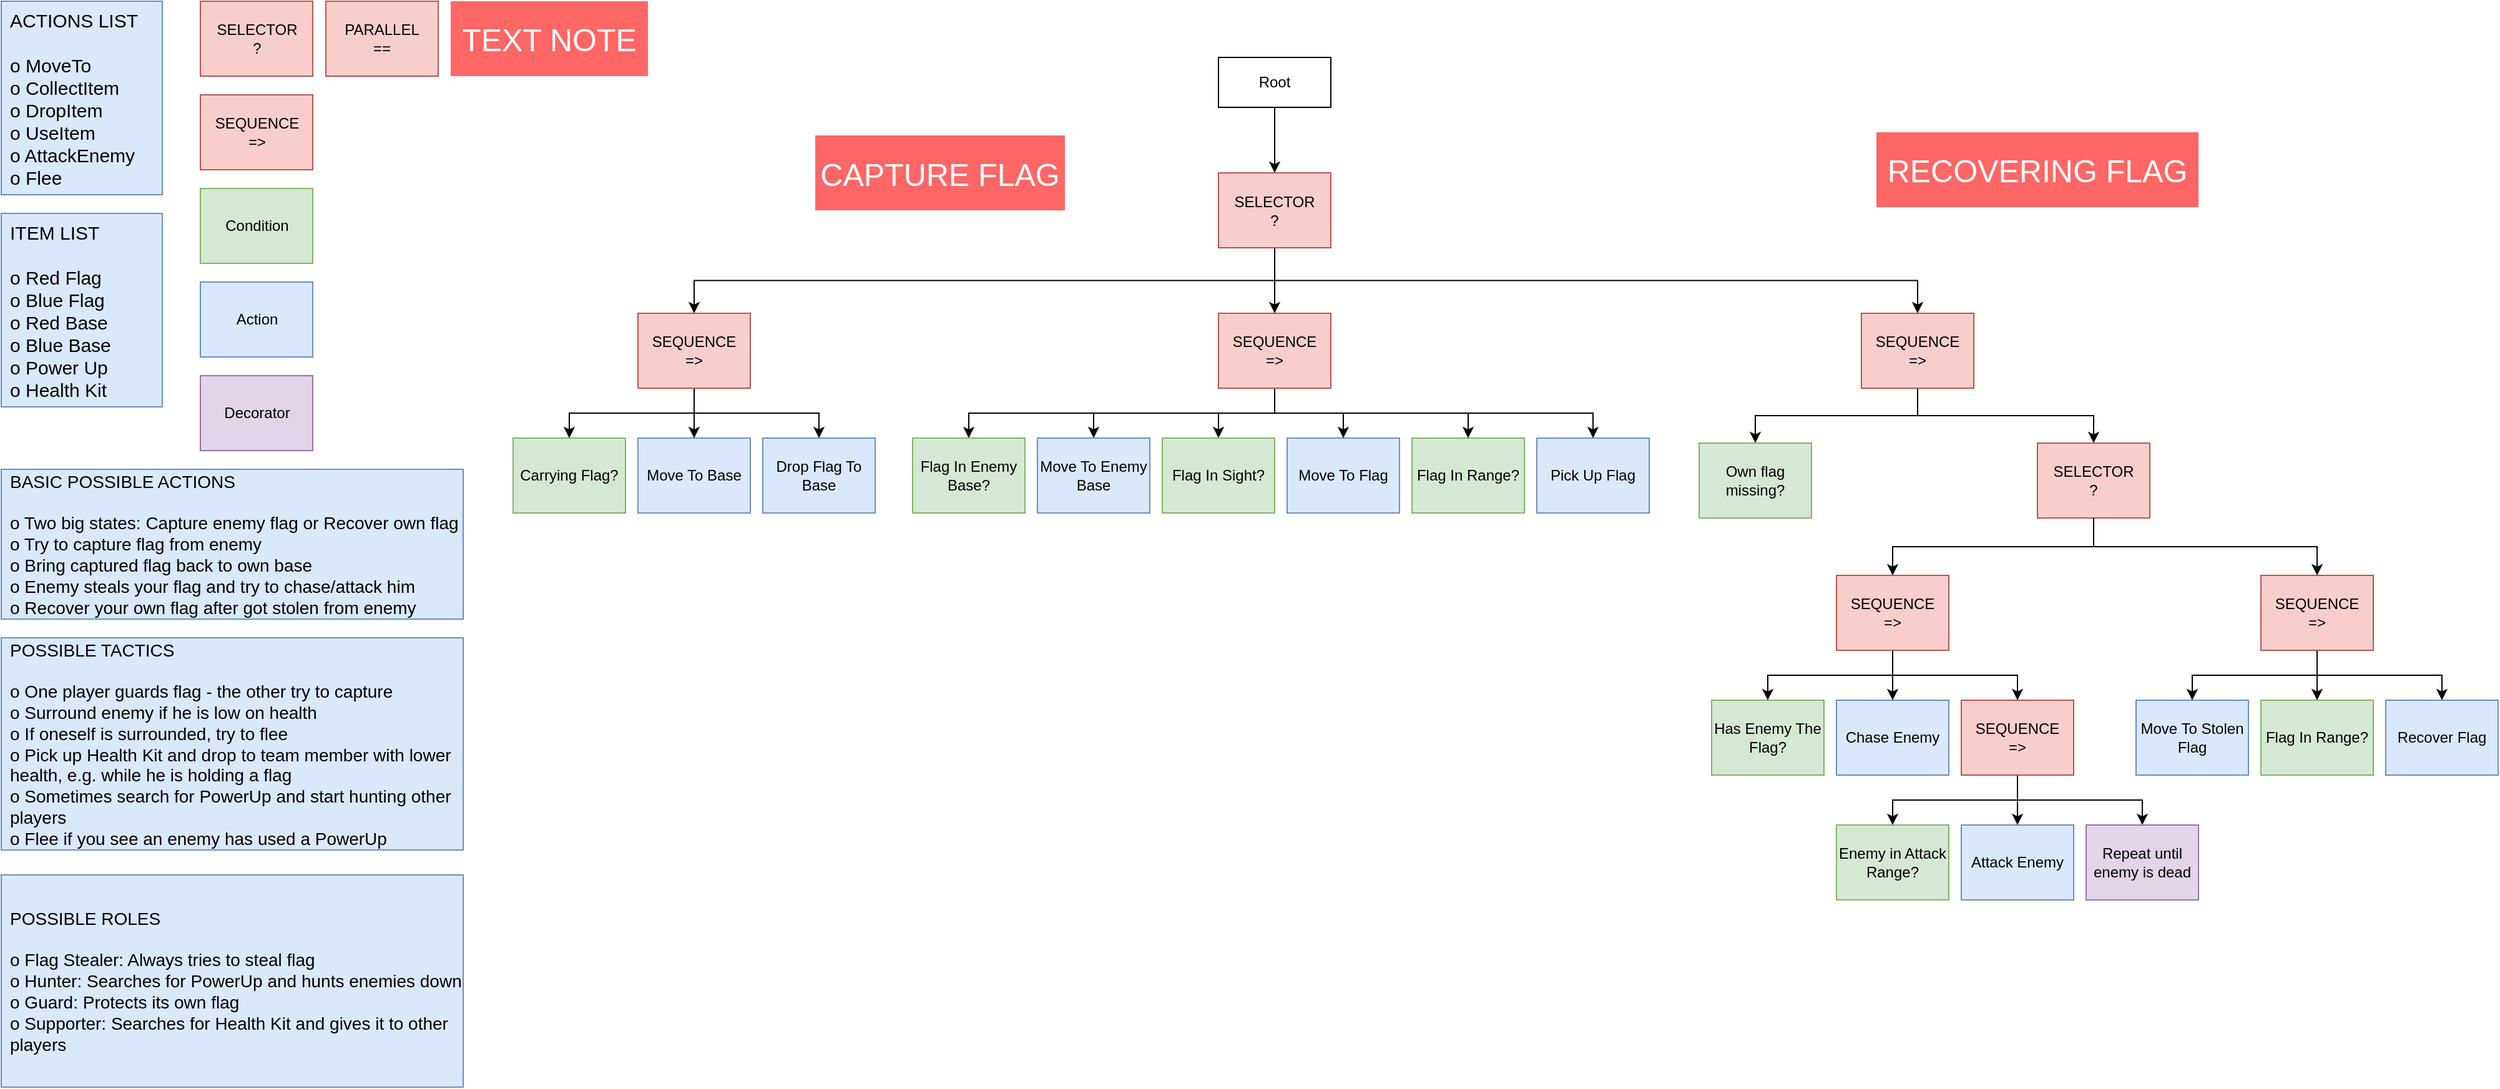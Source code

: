 <mxfile version="12.3.3" type="device" pages="1"><diagram id="GtDES0fC4Kh81AYRPnyM" name="Page-1"><mxGraphModel dx="1024" dy="534" grid="1" gridSize="10" guides="1" tooltips="1" connect="1" arrows="1" fold="1" page="1" pageScale="1" pageWidth="1654" pageHeight="1169" background="none" math="0" shadow="0"><root><mxCell id="0"/><mxCell id="1" parent="0"/><mxCell id="4snjFOO8MrGMM_6Sy12Z-1" style="edgeStyle=orthogonalEdgeStyle;rounded=0;orthogonalLoop=1;jettySize=auto;html=1;exitX=0.5;exitY=1;exitDx=0;exitDy=0;entryX=0.5;entryY=0;entryDx=0;entryDy=0;" parent="1" source="k5fUcADKDmBsMPc2kSTx-51" target="JPDhvqLLMgYqEGkUQdpm-16" edge="1"><mxGeometry relative="1" as="geometry"/></mxCell><mxCell id="k5fUcADKDmBsMPc2kSTx-51" value="Root" style="rounded=0;whiteSpace=wrap;html=1;labelBackgroundColor=none;fontSize=12;" parent="1" vertex="1"><mxGeometry x="1005" y="75" width="90" height="40" as="geometry"/></mxCell><mxCell id="jAf86JON6YC-LcCfIolk-1" value="SELECTOR&lt;br&gt;?" style="rounded=0;whiteSpace=wrap;html=1;labelBackgroundColor=none;fontSize=12;fillColor=#f8cecc;strokeColor=#b85450;" parent="1" vertex="1"><mxGeometry x="189.5" y="30" width="90" height="60" as="geometry"/></mxCell><mxCell id="jAf86JON6YC-LcCfIolk-3" value="SEQUENCE&lt;br&gt;=&amp;gt;" style="rounded=0;whiteSpace=wrap;html=1;labelBackgroundColor=none;fontSize=12;fillColor=#f8cecc;strokeColor=#b85450;" parent="1" vertex="1"><mxGeometry x="189.5" y="105" width="90" height="60" as="geometry"/></mxCell><mxCell id="jAf86JON6YC-LcCfIolk-5" value="Condition" style="rounded=0;whiteSpace=wrap;html=1;labelBackgroundColor=none;fontSize=12;fillColor=#d5e8d4;strokeColor=#82b366;" parent="1" vertex="1"><mxGeometry x="189.5" y="180" width="90" height="60" as="geometry"/></mxCell><mxCell id="jAf86JON6YC-LcCfIolk-6" value="Action" style="rounded=0;whiteSpace=wrap;html=1;labelBackgroundColor=none;fontSize=12;fillColor=#dae8fc;strokeColor=#6c8ebf;" parent="1" vertex="1"><mxGeometry x="189.5" y="255" width="90" height="60" as="geometry"/></mxCell><mxCell id="JPDhvqLLMgYqEGkUQdpm-3" value="Decorator" style="rounded=0;whiteSpace=wrap;html=1;labelBackgroundColor=none;fontSize=12;fillColor=#e1d5e7;strokeColor=#9673a6;" parent="1" vertex="1"><mxGeometry x="189.5" y="330" width="90" height="60" as="geometry"/></mxCell><mxCell id="JPDhvqLLMgYqEGkUQdpm-4" value="Move To Flag" style="rounded=0;whiteSpace=wrap;html=1;labelBackgroundColor=none;fontSize=12;fillColor=#dae8fc;strokeColor=#6c8ebf;" parent="1" vertex="1"><mxGeometry x="1060" y="380" width="90" height="60" as="geometry"/></mxCell><mxCell id="JPDhvqLLMgYqEGkUQdpm-5" value="Flag In Range?" style="rounded=0;whiteSpace=wrap;html=1;labelBackgroundColor=none;fontSize=12;fillColor=#d5e8d4;strokeColor=#82b366;" parent="1" vertex="1"><mxGeometry x="1160" y="380" width="90" height="60" as="geometry"/></mxCell><mxCell id="JPDhvqLLMgYqEGkUQdpm-6" value="Pick Up Flag" style="rounded=0;whiteSpace=wrap;html=1;labelBackgroundColor=none;fontSize=12;fillColor=#dae8fc;strokeColor=#6c8ebf;" parent="1" vertex="1"><mxGeometry x="1260" y="380" width="90" height="60" as="geometry"/></mxCell><mxCell id="JPDhvqLLMgYqEGkUQdpm-7" value="Move To Base" style="rounded=0;whiteSpace=wrap;html=1;labelBackgroundColor=none;fontSize=12;fillColor=#dae8fc;strokeColor=#6c8ebf;" parent="1" vertex="1"><mxGeometry x="540" y="380" width="90" height="60" as="geometry"/></mxCell><mxCell id="JPDhvqLLMgYqEGkUQdpm-8" value="Drop Flag To Base" style="rounded=0;whiteSpace=wrap;html=1;labelBackgroundColor=none;fontSize=12;fillColor=#dae8fc;strokeColor=#6c8ebf;" parent="1" vertex="1"><mxGeometry x="640" y="380" width="90" height="60" as="geometry"/></mxCell><mxCell id="JPDhvqLLMgYqEGkUQdpm-14" value="Carrying Flag?" style="rounded=0;whiteSpace=wrap;html=1;labelBackgroundColor=none;fontSize=12;fillColor=#d5e8d4;strokeColor=#82b366;" parent="1" vertex="1"><mxGeometry x="440" y="380" width="90" height="60" as="geometry"/></mxCell><mxCell id="JPDhvqLLMgYqEGkUQdpm-22" style="edgeStyle=orthogonalEdgeStyle;rounded=0;orthogonalLoop=1;jettySize=auto;html=1;exitX=0.5;exitY=1;exitDx=0;exitDy=0;entryX=0.5;entryY=0;entryDx=0;entryDy=0;" parent="1" source="JPDhvqLLMgYqEGkUQdpm-16" target="JPDhvqLLMgYqEGkUQdpm-17" edge="1"><mxGeometry relative="1" as="geometry"/></mxCell><mxCell id="JPDhvqLLMgYqEGkUQdpm-23" style="edgeStyle=orthogonalEdgeStyle;rounded=0;orthogonalLoop=1;jettySize=auto;html=1;exitX=0.5;exitY=1;exitDx=0;exitDy=0;entryX=0.5;entryY=0;entryDx=0;entryDy=0;" parent="1" source="JPDhvqLLMgYqEGkUQdpm-16" target="JPDhvqLLMgYqEGkUQdpm-18" edge="1"><mxGeometry relative="1" as="geometry"/></mxCell><mxCell id="TyaWAcg6GFUjkVi6GeSD-40" style="edgeStyle=orthogonalEdgeStyle;rounded=0;orthogonalLoop=1;jettySize=auto;html=1;exitX=0.5;exitY=1;exitDx=0;exitDy=0;entryX=0.5;entryY=0;entryDx=0;entryDy=0;fontSize=14;" parent="1" source="JPDhvqLLMgYqEGkUQdpm-16" target="TyaWAcg6GFUjkVi6GeSD-5" edge="1"><mxGeometry relative="1" as="geometry"/></mxCell><mxCell id="JPDhvqLLMgYqEGkUQdpm-16" value="SELECTOR&lt;br&gt;?" style="rounded=0;whiteSpace=wrap;html=1;labelBackgroundColor=none;fontSize=12;fillColor=#f8cecc;strokeColor=#b85450;" parent="1" vertex="1"><mxGeometry x="1005" y="167.5" width="90" height="60" as="geometry"/></mxCell><mxCell id="JPDhvqLLMgYqEGkUQdpm-19" style="edgeStyle=orthogonalEdgeStyle;rounded=0;orthogonalLoop=1;jettySize=auto;html=1;exitX=0.5;exitY=1;exitDx=0;exitDy=0;entryX=0.5;entryY=0;entryDx=0;entryDy=0;" parent="1" source="JPDhvqLLMgYqEGkUQdpm-17" target="JPDhvqLLMgYqEGkUQdpm-14" edge="1"><mxGeometry relative="1" as="geometry"/></mxCell><mxCell id="JPDhvqLLMgYqEGkUQdpm-20" style="edgeStyle=orthogonalEdgeStyle;rounded=0;orthogonalLoop=1;jettySize=auto;html=1;exitX=0.5;exitY=1;exitDx=0;exitDy=0;entryX=0.5;entryY=0;entryDx=0;entryDy=0;" parent="1" source="JPDhvqLLMgYqEGkUQdpm-17" target="JPDhvqLLMgYqEGkUQdpm-7" edge="1"><mxGeometry relative="1" as="geometry"/></mxCell><mxCell id="JPDhvqLLMgYqEGkUQdpm-21" style="edgeStyle=orthogonalEdgeStyle;rounded=0;orthogonalLoop=1;jettySize=auto;html=1;exitX=0.5;exitY=1;exitDx=0;exitDy=0;entryX=0.5;entryY=0;entryDx=0;entryDy=0;" parent="1" source="JPDhvqLLMgYqEGkUQdpm-17" target="JPDhvqLLMgYqEGkUQdpm-8" edge="1"><mxGeometry relative="1" as="geometry"/></mxCell><mxCell id="JPDhvqLLMgYqEGkUQdpm-17" value="SEQUENCE&lt;br&gt;=&amp;gt;" style="rounded=0;whiteSpace=wrap;html=1;labelBackgroundColor=none;fontSize=12;fillColor=#f8cecc;strokeColor=#b85450;" parent="1" vertex="1"><mxGeometry x="540" y="280" width="90" height="60" as="geometry"/></mxCell><mxCell id="JPDhvqLLMgYqEGkUQdpm-24" style="edgeStyle=orthogonalEdgeStyle;rounded=0;orthogonalLoop=1;jettySize=auto;html=1;exitX=0.5;exitY=1;exitDx=0;exitDy=0;entryX=0.5;entryY=0;entryDx=0;entryDy=0;" parent="1" source="JPDhvqLLMgYqEGkUQdpm-18" target="JPDhvqLLMgYqEGkUQdpm-4" edge="1"><mxGeometry relative="1" as="geometry"/></mxCell><mxCell id="JPDhvqLLMgYqEGkUQdpm-25" style="edgeStyle=orthogonalEdgeStyle;rounded=0;orthogonalLoop=1;jettySize=auto;html=1;exitX=0.5;exitY=1;exitDx=0;exitDy=0;entryX=0.5;entryY=0;entryDx=0;entryDy=0;" parent="1" source="JPDhvqLLMgYqEGkUQdpm-18" target="JPDhvqLLMgYqEGkUQdpm-5" edge="1"><mxGeometry relative="1" as="geometry"/></mxCell><mxCell id="JPDhvqLLMgYqEGkUQdpm-26" style="edgeStyle=orthogonalEdgeStyle;rounded=0;orthogonalLoop=1;jettySize=auto;html=1;exitX=0.5;exitY=1;exitDx=0;exitDy=0;entryX=0.5;entryY=0;entryDx=0;entryDy=0;" parent="1" source="JPDhvqLLMgYqEGkUQdpm-18" target="JPDhvqLLMgYqEGkUQdpm-6" edge="1"><mxGeometry relative="1" as="geometry"/></mxCell><mxCell id="JPDhvqLLMgYqEGkUQdpm-31" style="edgeStyle=orthogonalEdgeStyle;rounded=0;orthogonalLoop=1;jettySize=auto;html=1;exitX=0.5;exitY=1;exitDx=0;exitDy=0;entryX=0.5;entryY=0;entryDx=0;entryDy=0;fontSize=15;" parent="1" source="JPDhvqLLMgYqEGkUQdpm-18" target="JPDhvqLLMgYqEGkUQdpm-29" edge="1"><mxGeometry relative="1" as="geometry"/></mxCell><mxCell id="JPDhvqLLMgYqEGkUQdpm-34" style="edgeStyle=orthogonalEdgeStyle;rounded=0;orthogonalLoop=1;jettySize=auto;html=1;exitX=0.5;exitY=1;exitDx=0;exitDy=0;entryX=0.5;entryY=0;entryDx=0;entryDy=0;fontSize=15;" parent="1" source="JPDhvqLLMgYqEGkUQdpm-18" target="JPDhvqLLMgYqEGkUQdpm-32" edge="1"><mxGeometry relative="1" as="geometry"/></mxCell><mxCell id="JPDhvqLLMgYqEGkUQdpm-35" style="edgeStyle=orthogonalEdgeStyle;rounded=0;orthogonalLoop=1;jettySize=auto;html=1;exitX=0.5;exitY=1;exitDx=0;exitDy=0;entryX=0.5;entryY=0;entryDx=0;entryDy=0;fontSize=15;" parent="1" source="JPDhvqLLMgYqEGkUQdpm-18" target="JPDhvqLLMgYqEGkUQdpm-33" edge="1"><mxGeometry relative="1" as="geometry"/></mxCell><mxCell id="JPDhvqLLMgYqEGkUQdpm-18" value="SEQUENCE&lt;br&gt;=&amp;gt;" style="rounded=0;whiteSpace=wrap;html=1;labelBackgroundColor=none;fontSize=12;fillColor=#f8cecc;strokeColor=#b85450;" parent="1" vertex="1"><mxGeometry x="1005" y="280" width="90" height="60" as="geometry"/></mxCell><mxCell id="JPDhvqLLMgYqEGkUQdpm-27" value="ACTIONS LIST&lt;br style=&quot;font-size: 15px;&quot;&gt;&lt;br style=&quot;font-size: 15px;&quot;&gt;o MoveTo&lt;br style=&quot;font-size: 15px;&quot;&gt;o CollectItem&lt;br style=&quot;font-size: 15px;&quot;&gt;o DropItem&lt;br style=&quot;font-size: 15px;&quot;&gt;o UseItem&lt;br style=&quot;font-size: 15px;&quot;&gt;o AttackEnemy&lt;br style=&quot;font-size: 15px;&quot;&gt;o Flee" style="rounded=0;labelBackgroundColor=none;fontSize=15;fillColor=#dae8fc;strokeColor=#6c8ebf;align=left;fontStyle=0;horizontal=1;labelPosition=center;verticalLabelPosition=middle;verticalAlign=middle;whiteSpace=wrap;html=1;spacingTop=0;spacingLeft=5;spacing=2;" parent="1" vertex="1"><mxGeometry x="30" y="30" width="129" height="155" as="geometry"/></mxCell><mxCell id="JPDhvqLLMgYqEGkUQdpm-28" value="ITEM LIST&lt;br style=&quot;font-size: 15px&quot;&gt;&lt;br style=&quot;font-size: 15px&quot;&gt;o Red Flag&lt;br style=&quot;font-size: 15px&quot;&gt;o Blue Flag&lt;br style=&quot;font-size: 15px&quot;&gt;o Red Base&lt;br style=&quot;font-size: 15px&quot;&gt;o Blue Base&lt;br style=&quot;font-size: 15px&quot;&gt;o Power Up&lt;br style=&quot;font-size: 15px&quot;&gt;o Health Kit" style="rounded=0;labelBackgroundColor=none;fontSize=15;fillColor=#dae8fc;strokeColor=#6c8ebf;align=left;fontStyle=0;horizontal=1;labelPosition=center;verticalLabelPosition=middle;verticalAlign=middle;whiteSpace=wrap;html=1;spacingTop=0;spacingLeft=5;spacing=2;" parent="1" vertex="1"><mxGeometry x="30" y="200" width="129" height="155" as="geometry"/></mxCell><mxCell id="JPDhvqLLMgYqEGkUQdpm-29" value="Flag In Enemy Base?" style="rounded=0;whiteSpace=wrap;html=1;labelBackgroundColor=none;fontSize=12;fillColor=#d5e8d4;strokeColor=#82b366;" parent="1" vertex="1"><mxGeometry x="760" y="380" width="90" height="60" as="geometry"/></mxCell><mxCell id="JPDhvqLLMgYqEGkUQdpm-32" value="Move To Enemy Base" style="rounded=0;whiteSpace=wrap;html=1;labelBackgroundColor=none;fontSize=12;fillColor=#dae8fc;strokeColor=#6c8ebf;" parent="1" vertex="1"><mxGeometry x="860" y="380" width="90" height="60" as="geometry"/></mxCell><mxCell id="JPDhvqLLMgYqEGkUQdpm-33" value="Flag In Sight?" style="rounded=0;whiteSpace=wrap;html=1;labelBackgroundColor=none;fontSize=12;fillColor=#d5e8d4;strokeColor=#82b366;" parent="1" vertex="1"><mxGeometry x="960" y="380" width="90" height="60" as="geometry"/></mxCell><mxCell id="TyaWAcg6GFUjkVi6GeSD-1" value="BASIC POSSIBLE ACTIONS&lt;br style=&quot;font-size: 14px&quot;&gt;&lt;br&gt;o Two big states: Capture enemy flag or Recover own flag&lt;br style=&quot;font-size: 14px&quot;&gt;o Try to capture flag from enemy&lt;br style=&quot;font-size: 14px&quot;&gt;o Bring captured flag back to own base&lt;br style=&quot;font-size: 14px&quot;&gt;o Enemy steals your flag and try to chase/attack him&lt;br style=&quot;font-size: 14px&quot;&gt;o Recover your own flag after got stolen from enemy" style="rounded=0;labelBackgroundColor=none;fontSize=14;fillColor=#dae8fc;strokeColor=#6c8ebf;align=left;fontStyle=0;horizontal=1;labelPosition=center;verticalLabelPosition=middle;verticalAlign=middle;whiteSpace=wrap;html=1;spacingTop=0;spacingLeft=5;spacing=2;" parent="1" vertex="1"><mxGeometry x="30" y="405" width="370" height="120" as="geometry"/></mxCell><mxCell id="TyaWAcg6GFUjkVi6GeSD-2" value="POSSIBLE TACTICS&lt;br&gt;&lt;br&gt;o One player guards flag - the other try to capture&lt;br&gt;o Surround enemy if he is low on health&lt;br&gt;o If oneself is surrounded, try to flee&lt;br&gt;o Pick up Health Kit and drop to team member with lower health, e.g. while he is holding a flag&lt;br&gt;o Sometimes search for PowerUp and start hunting other players&lt;br&gt;o Flee if you see an enemy has used a PowerUp" style="rounded=0;labelBackgroundColor=none;fontSize=14;fillColor=#dae8fc;strokeColor=#6c8ebf;align=left;fontStyle=0;horizontal=1;labelPosition=center;verticalLabelPosition=middle;verticalAlign=middle;whiteSpace=wrap;html=1;spacingTop=0;spacingLeft=5;spacing=2;labelBorderColor=none;" parent="1" vertex="1"><mxGeometry x="30" y="540" width="370" height="170" as="geometry"/></mxCell><mxCell id="TyaWAcg6GFUjkVi6GeSD-3" value="PARALLEL&lt;br&gt;==" style="rounded=0;whiteSpace=wrap;html=1;labelBackgroundColor=none;fontSize=12;fillColor=#f8cecc;strokeColor=#b85450;" parent="1" vertex="1"><mxGeometry x="290" y="30" width="90" height="60" as="geometry"/></mxCell><mxCell id="TyaWAcg6GFUjkVi6GeSD-12" style="edgeStyle=orthogonalEdgeStyle;rounded=0;orthogonalLoop=1;jettySize=auto;html=1;exitX=0.5;exitY=1;exitDx=0;exitDy=0;entryX=0.5;entryY=0;entryDx=0;entryDy=0;fontSize=14;" parent="1" source="TyaWAcg6GFUjkVi6GeSD-5" target="TyaWAcg6GFUjkVi6GeSD-7" edge="1"><mxGeometry relative="1" as="geometry"/></mxCell><mxCell id="TyaWAcg6GFUjkVi6GeSD-35" style="edgeStyle=orthogonalEdgeStyle;rounded=0;orthogonalLoop=1;jettySize=auto;html=1;exitX=0.5;exitY=1;exitDx=0;exitDy=0;entryX=0.5;entryY=0;entryDx=0;entryDy=0;fontSize=14;" parent="1" source="TyaWAcg6GFUjkVi6GeSD-5" target="TyaWAcg6GFUjkVi6GeSD-22" edge="1"><mxGeometry relative="1" as="geometry"/></mxCell><mxCell id="TyaWAcg6GFUjkVi6GeSD-5" value="SEQUENCE&lt;br&gt;=&amp;gt;" style="rounded=0;whiteSpace=wrap;html=1;labelBackgroundColor=none;fontSize=12;fillColor=#f8cecc;strokeColor=#b85450;" parent="1" vertex="1"><mxGeometry x="1520" y="280" width="90" height="60" as="geometry"/></mxCell><mxCell id="TyaWAcg6GFUjkVi6GeSD-7" value="Own flag missing?" style="rounded=0;whiteSpace=wrap;html=1;labelBackgroundColor=none;fontSize=12;fillColor=#d5e8d4;strokeColor=#82b366;" parent="1" vertex="1"><mxGeometry x="1390" y="384" width="90" height="60" as="geometry"/></mxCell><mxCell id="TyaWAcg6GFUjkVi6GeSD-9" value="Enemy in Attack Range?" style="rounded=0;whiteSpace=wrap;html=1;labelBackgroundColor=none;fontSize=12;fillColor=#d5e8d4;strokeColor=#82b366;" parent="1" vertex="1"><mxGeometry x="1500" y="690" width="90" height="60" as="geometry"/></mxCell><mxCell id="TyaWAcg6GFUjkVi6GeSD-10" value="Attack Enemy" style="rounded=0;whiteSpace=wrap;html=1;labelBackgroundColor=none;fontSize=12;fillColor=#dae8fc;strokeColor=#6c8ebf;" parent="1" vertex="1"><mxGeometry x="1600" y="690" width="90" height="60" as="geometry"/></mxCell><mxCell id="TyaWAcg6GFUjkVi6GeSD-38" style="edgeStyle=orthogonalEdgeStyle;rounded=0;orthogonalLoop=1;jettySize=auto;html=1;exitX=0.5;exitY=1;exitDx=0;exitDy=0;entryX=0.5;entryY=0;entryDx=0;entryDy=0;fontSize=14;" parent="1" source="TyaWAcg6GFUjkVi6GeSD-26" target="TyaWAcg6GFUjkVi6GeSD-10" edge="1"><mxGeometry relative="1" as="geometry"/></mxCell><mxCell id="__1Q388-KPaIHm7AYuTB-3" style="edgeStyle=orthogonalEdgeStyle;rounded=0;orthogonalLoop=1;jettySize=auto;html=1;exitX=0.5;exitY=1;exitDx=0;exitDy=0;entryX=0.5;entryY=0;entryDx=0;entryDy=0;" edge="1" parent="1" source="TyaWAcg6GFUjkVi6GeSD-26" target="TyaWAcg6GFUjkVi6GeSD-9"><mxGeometry relative="1" as="geometry"/></mxCell><mxCell id="__1Q388-KPaIHm7AYuTB-4" style="edgeStyle=orthogonalEdgeStyle;rounded=0;orthogonalLoop=1;jettySize=auto;html=1;exitX=0.5;exitY=1;exitDx=0;exitDy=0;entryX=0.5;entryY=0;entryDx=0;entryDy=0;" edge="1" parent="1" source="TyaWAcg6GFUjkVi6GeSD-26" target="__1Q388-KPaIHm7AYuTB-1"><mxGeometry relative="1" as="geometry"/></mxCell><mxCell id="TyaWAcg6GFUjkVi6GeSD-26" value="SEQUENCE&lt;br&gt;=&amp;gt;" style="rounded=0;whiteSpace=wrap;html=1;labelBackgroundColor=none;fontSize=12;fillColor=#f8cecc;strokeColor=#b85450;" parent="1" vertex="1"><mxGeometry x="1600" y="590" width="90" height="60" as="geometry"/></mxCell><mxCell id="TyaWAcg6GFUjkVi6GeSD-8" value="Chase Enemy" style="rounded=0;whiteSpace=wrap;html=1;labelBackgroundColor=none;fontSize=12;fillColor=#dae8fc;strokeColor=#6c8ebf;" parent="1" vertex="1"><mxGeometry x="1500" y="590" width="90" height="60" as="geometry"/></mxCell><mxCell id="TyaWAcg6GFUjkVi6GeSD-17" value="Has Enemy The Flag?" style="rounded=0;whiteSpace=wrap;html=1;labelBackgroundColor=none;fontSize=12;fillColor=#d5e8d4;strokeColor=#82b366;" parent="1" vertex="1"><mxGeometry x="1400" y="590" width="90" height="60" as="geometry"/></mxCell><mxCell id="TyaWAcg6GFUjkVi6GeSD-18" value="Move To Stolen Flag" style="rounded=0;whiteSpace=wrap;html=1;labelBackgroundColor=none;fontSize=12;fillColor=#dae8fc;strokeColor=#6c8ebf;" parent="1" vertex="1"><mxGeometry x="1740" y="590" width="90" height="60" as="geometry"/></mxCell><mxCell id="TyaWAcg6GFUjkVi6GeSD-20" value="Flag In Range?" style="rounded=0;whiteSpace=wrap;html=1;labelBackgroundColor=none;fontSize=12;fillColor=#d5e8d4;strokeColor=#82b366;" parent="1" vertex="1"><mxGeometry x="1840" y="590" width="90" height="60" as="geometry"/></mxCell><mxCell id="TyaWAcg6GFUjkVi6GeSD-21" value="Recover Flag" style="rounded=0;whiteSpace=wrap;html=1;labelBackgroundColor=none;fontSize=12;fillColor=#dae8fc;strokeColor=#6c8ebf;" parent="1" vertex="1"><mxGeometry x="1940" y="590" width="90" height="60" as="geometry"/></mxCell><mxCell id="TyaWAcg6GFUjkVi6GeSD-22" value="SELECTOR&lt;br&gt;?" style="rounded=0;whiteSpace=wrap;html=1;labelBackgroundColor=none;fontSize=12;fillColor=#f8cecc;strokeColor=#b85450;" parent="1" vertex="1"><mxGeometry x="1661" y="384" width="90" height="60" as="geometry"/></mxCell><mxCell id="TyaWAcg6GFUjkVi6GeSD-30" style="edgeStyle=orthogonalEdgeStyle;rounded=0;orthogonalLoop=1;jettySize=auto;html=1;exitX=0.5;exitY=1;exitDx=0;exitDy=0;entryX=0.5;entryY=0;entryDx=0;entryDy=0;fontSize=14;" parent="1" source="TyaWAcg6GFUjkVi6GeSD-25" target="TyaWAcg6GFUjkVi6GeSD-17" edge="1"><mxGeometry relative="1" as="geometry"/></mxCell><mxCell id="TyaWAcg6GFUjkVi6GeSD-31" style="edgeStyle=orthogonalEdgeStyle;rounded=0;orthogonalLoop=1;jettySize=auto;html=1;exitX=0.5;exitY=1;exitDx=0;exitDy=0;entryX=0.5;entryY=0;entryDx=0;entryDy=0;fontSize=14;" parent="1" source="TyaWAcg6GFUjkVi6GeSD-25" target="TyaWAcg6GFUjkVi6GeSD-8" edge="1"><mxGeometry relative="1" as="geometry"/></mxCell><mxCell id="TyaWAcg6GFUjkVi6GeSD-39" style="edgeStyle=orthogonalEdgeStyle;rounded=0;orthogonalLoop=1;jettySize=auto;html=1;exitX=0.5;exitY=1;exitDx=0;exitDy=0;entryX=0.5;entryY=0;entryDx=0;entryDy=0;fontSize=14;" parent="1" source="TyaWAcg6GFUjkVi6GeSD-25" target="TyaWAcg6GFUjkVi6GeSD-26" edge="1"><mxGeometry relative="1" as="geometry"/></mxCell><mxCell id="TyaWAcg6GFUjkVi6GeSD-25" value="SEQUENCE&lt;br&gt;=&amp;gt;" style="rounded=0;whiteSpace=wrap;html=1;labelBackgroundColor=none;fontSize=12;fillColor=#f8cecc;strokeColor=#b85450;" parent="1" vertex="1"><mxGeometry x="1500" y="490" width="90" height="60" as="geometry"/></mxCell><mxCell id="TyaWAcg6GFUjkVi6GeSD-28" style="edgeStyle=orthogonalEdgeStyle;rounded=0;orthogonalLoop=1;jettySize=auto;html=1;exitX=0.5;exitY=1;exitDx=0;exitDy=0;entryX=0.5;entryY=0;entryDx=0;entryDy=0;fontSize=14;" parent="1" source="TyaWAcg6GFUjkVi6GeSD-22" target="TyaWAcg6GFUjkVi6GeSD-25" edge="1"><mxGeometry relative="1" as="geometry"/></mxCell><mxCell id="TyaWAcg6GFUjkVi6GeSD-32" style="edgeStyle=orthogonalEdgeStyle;rounded=0;orthogonalLoop=1;jettySize=auto;html=1;exitX=0.5;exitY=1;exitDx=0;exitDy=0;entryX=0.5;entryY=0;entryDx=0;entryDy=0;fontSize=14;" parent="1" source="TyaWAcg6GFUjkVi6GeSD-27" target="TyaWAcg6GFUjkVi6GeSD-18" edge="1"><mxGeometry relative="1" as="geometry"/></mxCell><mxCell id="TyaWAcg6GFUjkVi6GeSD-33" style="edgeStyle=orthogonalEdgeStyle;rounded=0;orthogonalLoop=1;jettySize=auto;html=1;exitX=0.5;exitY=1;exitDx=0;exitDy=0;entryX=0.5;entryY=0;entryDx=0;entryDy=0;fontSize=14;" parent="1" source="TyaWAcg6GFUjkVi6GeSD-27" target="TyaWAcg6GFUjkVi6GeSD-20" edge="1"><mxGeometry relative="1" as="geometry"/></mxCell><mxCell id="TyaWAcg6GFUjkVi6GeSD-34" style="edgeStyle=orthogonalEdgeStyle;rounded=0;orthogonalLoop=1;jettySize=auto;html=1;exitX=0.5;exitY=1;exitDx=0;exitDy=0;entryX=0.5;entryY=0;entryDx=0;entryDy=0;fontSize=14;" parent="1" source="TyaWAcg6GFUjkVi6GeSD-27" target="TyaWAcg6GFUjkVi6GeSD-21" edge="1"><mxGeometry relative="1" as="geometry"/></mxCell><mxCell id="TyaWAcg6GFUjkVi6GeSD-27" value="SEQUENCE&lt;br&gt;=&amp;gt;" style="rounded=0;whiteSpace=wrap;html=1;labelBackgroundColor=none;fontSize=12;fillColor=#f8cecc;strokeColor=#b85450;" parent="1" vertex="1"><mxGeometry x="1840" y="490" width="90" height="60" as="geometry"/></mxCell><mxCell id="TyaWAcg6GFUjkVi6GeSD-29" style="edgeStyle=orthogonalEdgeStyle;rounded=0;orthogonalLoop=1;jettySize=auto;html=1;exitX=0.5;exitY=1;exitDx=0;exitDy=0;entryX=0.5;entryY=0;entryDx=0;entryDy=0;fontSize=14;" parent="1" source="TyaWAcg6GFUjkVi6GeSD-22" target="TyaWAcg6GFUjkVi6GeSD-27" edge="1"><mxGeometry relative="1" as="geometry"/></mxCell><mxCell id="TyaWAcg6GFUjkVi6GeSD-44" value="CAPTURE FLAG" style="rounded=0;whiteSpace=wrap;html=1;labelBackgroundColor=none;fontSize=25;horizontal=1;fillColor=#FF6666;strokeColor=none;fontColor=#FFFFFF;spacingLeft=0;spacing=5;" parent="1" vertex="1"><mxGeometry x="682" y="137.5" width="200" height="60" as="geometry"/></mxCell><mxCell id="TyaWAcg6GFUjkVi6GeSD-45" value="RECOVERING FLAG" style="rounded=0;whiteSpace=wrap;html=1;labelBackgroundColor=none;fontSize=25;horizontal=1;fillColor=#FF6666;strokeColor=none;fontColor=#FFFFFF;spacingLeft=0;spacing=5;spacingTop=0;spacingRight=0;" parent="1" vertex="1"><mxGeometry x="1532" y="135" width="258" height="60" as="geometry"/></mxCell><mxCell id="TyaWAcg6GFUjkVi6GeSD-46" value="TEXT NOTE" style="rounded=0;whiteSpace=wrap;html=1;labelBackgroundColor=none;fontSize=25;horizontal=1;fillColor=#FF6666;strokeColor=none;fontColor=#FFFFFF;spacingLeft=0;spacing=5;" parent="1" vertex="1"><mxGeometry x="390" y="30" width="158" height="60" as="geometry"/></mxCell><mxCell id="__1Q388-KPaIHm7AYuTB-1" value="Repeat until enemy is dead" style="rounded=0;whiteSpace=wrap;html=1;labelBackgroundColor=none;fontSize=12;fillColor=#e1d5e7;strokeColor=#9673a6;" vertex="1" parent="1"><mxGeometry x="1700" y="690" width="90" height="60" as="geometry"/></mxCell><mxCell id="__1Q388-KPaIHm7AYuTB-5" value="POSSIBLE ROLES&lt;br&gt;&lt;br&gt;o Flag Stealer: Always tries to steal flag&lt;br&gt;o Hunter: Searches for PowerUp and hunts enemies down&lt;br&gt;o Guard: Protects its own flag&lt;br&gt;o Supporter: Searches for Health Kit and gives it to other players" style="rounded=0;labelBackgroundColor=none;fontSize=14;fillColor=#dae8fc;strokeColor=#6c8ebf;align=left;fontStyle=0;horizontal=1;labelPosition=center;verticalLabelPosition=middle;verticalAlign=middle;whiteSpace=wrap;html=1;spacingTop=0;spacingLeft=5;spacing=2;labelBorderColor=none;" vertex="1" parent="1"><mxGeometry x="30" y="730" width="370" height="170" as="geometry"/></mxCell></root></mxGraphModel></diagram></mxfile>
